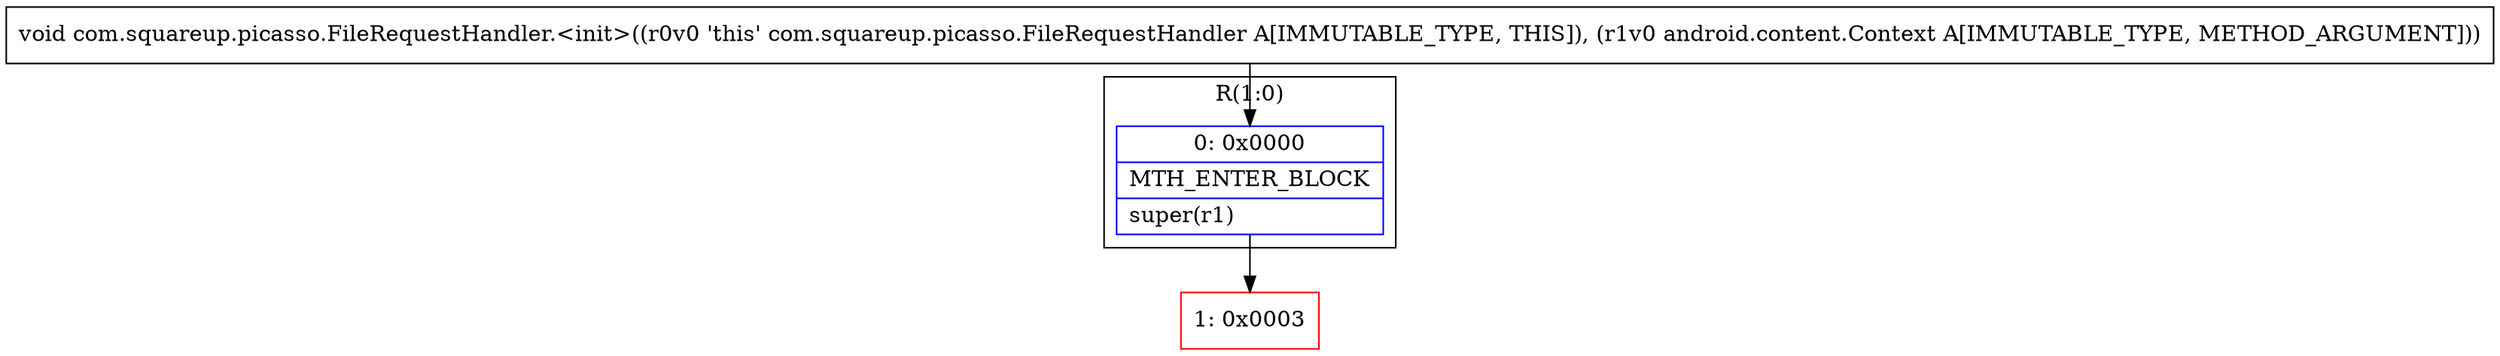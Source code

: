 digraph "CFG forcom.squareup.picasso.FileRequestHandler.\<init\>(Landroid\/content\/Context;)V" {
subgraph cluster_Region_1583556724 {
label = "R(1:0)";
node [shape=record,color=blue];
Node_0 [shape=record,label="{0\:\ 0x0000|MTH_ENTER_BLOCK\l|super(r1)\l}"];
}
Node_1 [shape=record,color=red,label="{1\:\ 0x0003}"];
MethodNode[shape=record,label="{void com.squareup.picasso.FileRequestHandler.\<init\>((r0v0 'this' com.squareup.picasso.FileRequestHandler A[IMMUTABLE_TYPE, THIS]), (r1v0 android.content.Context A[IMMUTABLE_TYPE, METHOD_ARGUMENT])) }"];
MethodNode -> Node_0;
Node_0 -> Node_1;
}

